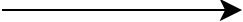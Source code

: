 <mxfile version="22.0.5" type="github">
  <diagram name="Halaman-1" id="W50BfAHsMXhC1-Pp3Plh">
    <mxGraphModel dx="4920" dy="9420" grid="1" gridSize="10" guides="1" tooltips="1" connect="1" arrows="1" fold="1" page="0" pageScale="1" pageWidth="827" pageHeight="1169" math="0" shadow="0">
      <root>
        <mxCell id="0" />
        <mxCell id="1" parent="0" />
        <mxCell id="24YDZm1_hf1uQH8F1d4X-1" value="" style="edgeStyle=none;orthogonalLoop=1;jettySize=auto;html=1;rounded=0;fontSize=12;startSize=8;endSize=8;curved=1;" edge="1" parent="1">
          <mxGeometry width="120" relative="1" as="geometry">
            <mxPoint x="1780" y="1650" as="sourcePoint" />
            <mxPoint x="1900" y="1650" as="targetPoint" />
            <Array as="points" />
          </mxGeometry>
        </mxCell>
      </root>
    </mxGraphModel>
  </diagram>
</mxfile>

